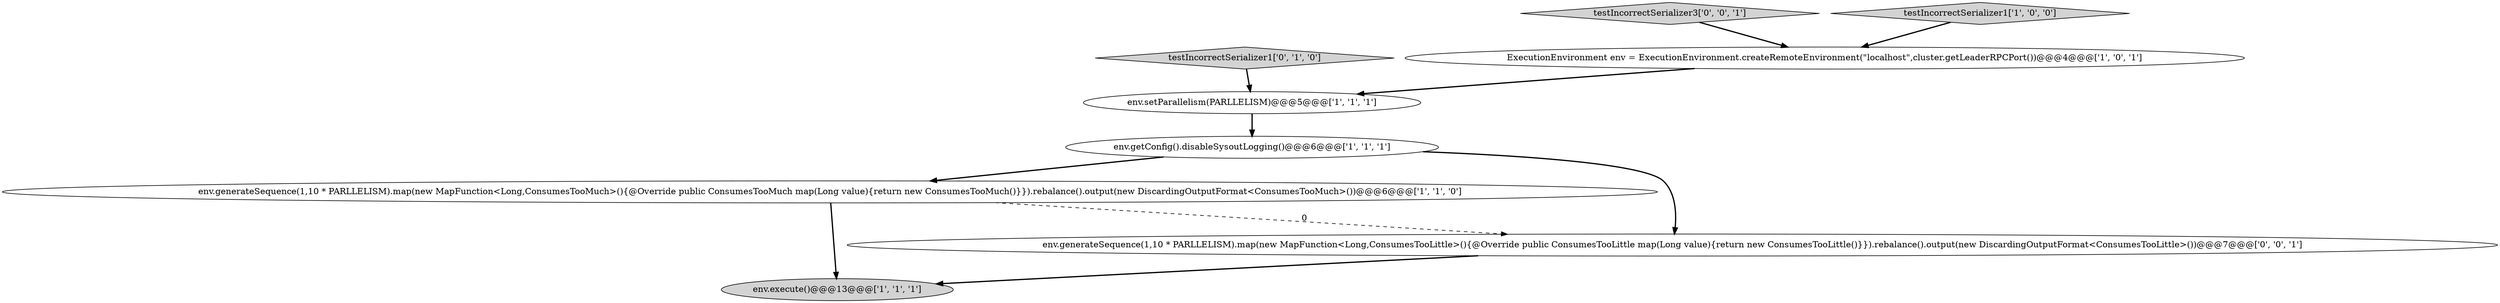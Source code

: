 digraph {
2 [style = filled, label = "env.generateSequence(1,10 * PARLLELISM).map(new MapFunction<Long,ConsumesTooMuch>(){@Override public ConsumesTooMuch map(Long value){return new ConsumesTooMuch()}}).rebalance().output(new DiscardingOutputFormat<ConsumesTooMuch>())@@@6@@@['1', '1', '0']", fillcolor = white, shape = ellipse image = "AAA0AAABBB1BBB"];
6 [style = filled, label = "testIncorrectSerializer1['0', '1', '0']", fillcolor = lightgray, shape = diamond image = "AAA0AAABBB2BBB"];
3 [style = filled, label = "env.getConfig().disableSysoutLogging()@@@6@@@['1', '1', '1']", fillcolor = white, shape = ellipse image = "AAA0AAABBB1BBB"];
8 [style = filled, label = "testIncorrectSerializer3['0', '0', '1']", fillcolor = lightgray, shape = diamond image = "AAA0AAABBB3BBB"];
5 [style = filled, label = "env.execute()@@@13@@@['1', '1', '1']", fillcolor = lightgray, shape = ellipse image = "AAA0AAABBB1BBB"];
7 [style = filled, label = "env.generateSequence(1,10 * PARLLELISM).map(new MapFunction<Long,ConsumesTooLittle>(){@Override public ConsumesTooLittle map(Long value){return new ConsumesTooLittle()}}).rebalance().output(new DiscardingOutputFormat<ConsumesTooLittle>())@@@7@@@['0', '0', '1']", fillcolor = white, shape = ellipse image = "AAA0AAABBB3BBB"];
4 [style = filled, label = "ExecutionEnvironment env = ExecutionEnvironment.createRemoteEnvironment(\"localhost\",cluster.getLeaderRPCPort())@@@4@@@['1', '0', '1']", fillcolor = white, shape = ellipse image = "AAA0AAABBB1BBB"];
1 [style = filled, label = "testIncorrectSerializer1['1', '0', '0']", fillcolor = lightgray, shape = diamond image = "AAA0AAABBB1BBB"];
0 [style = filled, label = "env.setParallelism(PARLLELISM)@@@5@@@['1', '1', '1']", fillcolor = white, shape = ellipse image = "AAA0AAABBB1BBB"];
0->3 [style = bold, label=""];
1->4 [style = bold, label=""];
7->5 [style = bold, label=""];
6->0 [style = bold, label=""];
8->4 [style = bold, label=""];
3->2 [style = bold, label=""];
3->7 [style = bold, label=""];
2->7 [style = dashed, label="0"];
4->0 [style = bold, label=""];
2->5 [style = bold, label=""];
}
